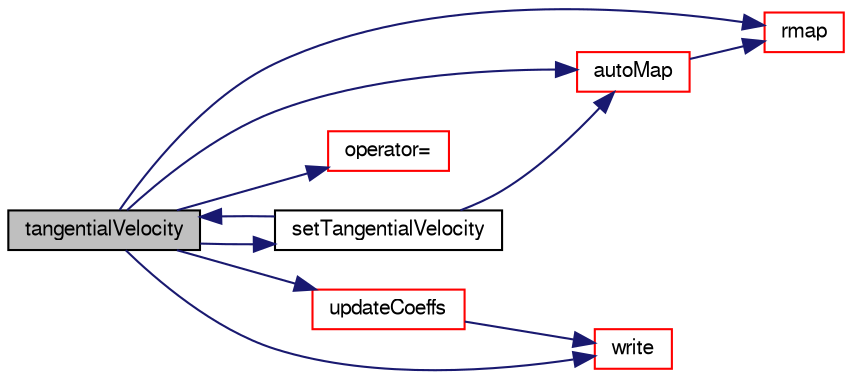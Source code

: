 digraph "tangentialVelocity"
{
  bgcolor="transparent";
  edge [fontname="FreeSans",fontsize="10",labelfontname="FreeSans",labelfontsize="10"];
  node [fontname="FreeSans",fontsize="10",shape=record];
  rankdir="LR";
  Node66 [label="tangentialVelocity",height=0.2,width=0.4,color="black", fillcolor="grey75", style="filled", fontcolor="black"];
  Node66 -> Node67 [color="midnightblue",fontsize="10",style="solid",fontname="FreeSans"];
  Node67 [label="autoMap",height=0.2,width=0.4,color="red",URL="$a22226.html#a0ab0c43ce90d756c88dd81e3d0a9eef5",tooltip="Map (and resize as needed) from self given a mapping object. "];
  Node67 -> Node70 [color="midnightblue",fontsize="10",style="solid",fontname="FreeSans"];
  Node70 [label="rmap",height=0.2,width=0.4,color="red",URL="$a22226.html#a4fe41b169c41bfcd4311c1d1e27a96ed",tooltip="Reverse map the given fvPatchField onto this fvPatchField. "];
  Node66 -> Node72 [color="midnightblue",fontsize="10",style="solid",fontname="FreeSans"];
  Node72 [label="operator=",height=0.2,width=0.4,color="red",URL="$a22226.html#ac6e6d24b5f1a53d97efd5c64cfe58ace"];
  Node66 -> Node70 [color="midnightblue",fontsize="10",style="solid",fontname="FreeSans"];
  Node66 -> Node76 [color="midnightblue",fontsize="10",style="solid",fontname="FreeSans"];
  Node76 [label="setTangentialVelocity",height=0.2,width=0.4,color="black",URL="$a22226.html#a451a3c49475b257e6c97695c539eb47e",tooltip="Reset the tangential velocity. "];
  Node76 -> Node66 [color="midnightblue",fontsize="10",style="solid",fontname="FreeSans"];
  Node76 -> Node67 [color="midnightblue",fontsize="10",style="solid",fontname="FreeSans"];
  Node66 -> Node77 [color="midnightblue",fontsize="10",style="solid",fontname="FreeSans"];
  Node77 [label="updateCoeffs",height=0.2,width=0.4,color="red",URL="$a22226.html#a7e24eafac629d3733181cd942d4c902f",tooltip="Update the coefficients associated with the patch field. "];
  Node77 -> Node83 [color="midnightblue",fontsize="10",style="solid",fontname="FreeSans"];
  Node83 [label="write",height=0.2,width=0.4,color="red",URL="$a22226.html#a293fdfec8bdfbd5c3913ab4c9f3454ff",tooltip="Write. "];
  Node66 -> Node83 [color="midnightblue",fontsize="10",style="solid",fontname="FreeSans"];
}
